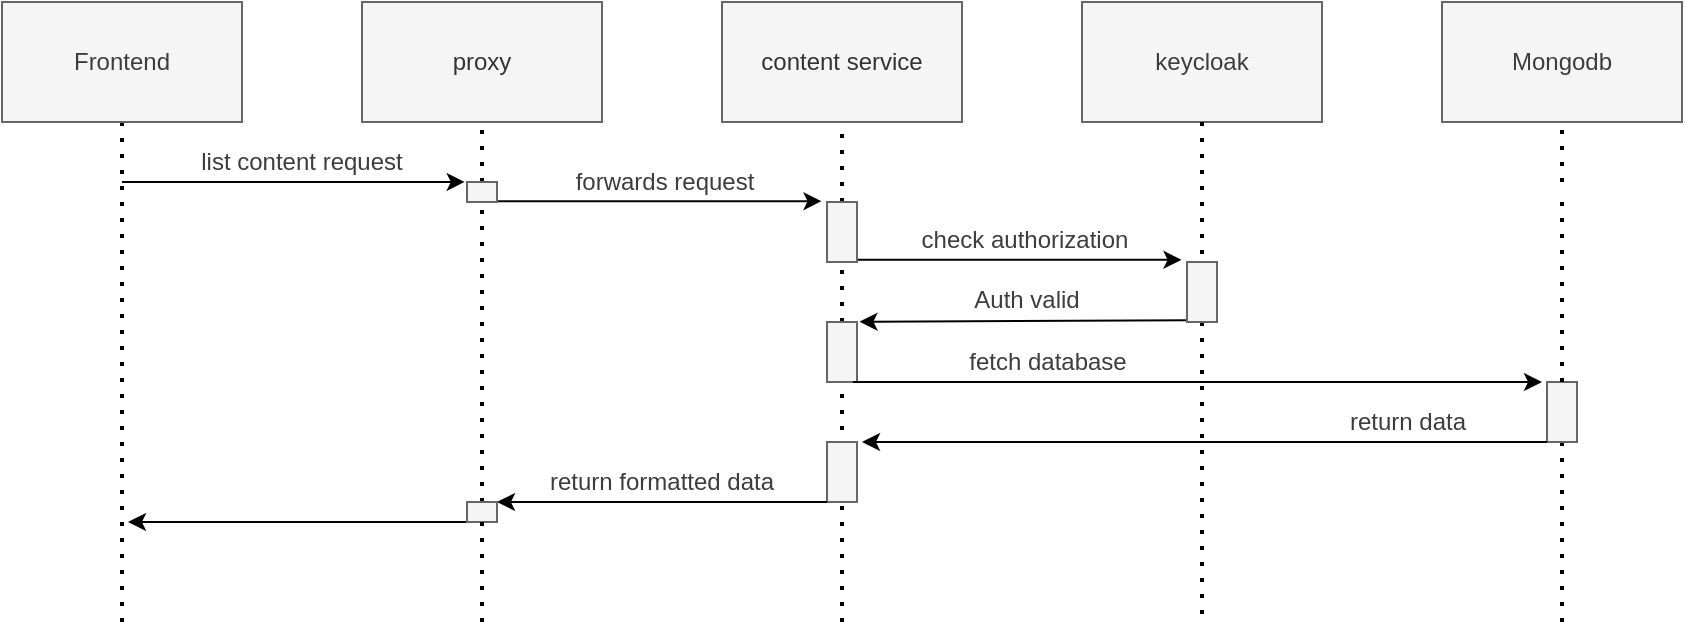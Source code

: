 <mxfile>
    <diagram id="FWiJDPVRLPy7m21FmPq1" name="Page-1">
        <mxGraphModel dx="2084" dy="936" grid="1" gridSize="10" guides="1" tooltips="1" connect="1" arrows="1" fold="1" page="1" pageScale="1" pageWidth="850" pageHeight="1100" background="#FFFFFF" math="0" shadow="0">
            <root>
                <mxCell id="0"/>
                <mxCell id="1" parent="0"/>
                <mxCell id="40" value="" style="endArrow=none;dashed=1;html=1;dashPattern=1 3;strokeWidth=2;rounded=0;strokeColor=#000000;startArrow=none;" parent="1" target="41" edge="1">
                    <mxGeometry width="50" height="50" relative="1" as="geometry">
                        <mxPoint x="70" y="390" as="sourcePoint"/>
                        <mxPoint x="70" y="110" as="targetPoint"/>
                    </mxGeometry>
                </mxCell>
                <mxCell id="41" value="&lt;font color=&quot;#3d3d3d&quot;&gt;Frontend&lt;/font&gt;" style="rounded=0;whiteSpace=wrap;html=1;fillColor=#f5f5f5;strokeColor=#666666;fontColor=#333333;" parent="1" vertex="1">
                    <mxGeometry x="10" y="80" width="120" height="60" as="geometry"/>
                </mxCell>
                <mxCell id="42" value="" style="endArrow=none;dashed=1;html=1;dashPattern=1 3;strokeWidth=2;rounded=0;strokeColor=#000000;startArrow=none;" parent="1" source="109" target="43" edge="1">
                    <mxGeometry width="50" height="50" relative="1" as="geometry">
                        <mxPoint x="250" y="890" as="sourcePoint"/>
                        <mxPoint x="250" y="110" as="targetPoint"/>
                    </mxGeometry>
                </mxCell>
                <mxCell id="43" value="proxy" style="rounded=0;whiteSpace=wrap;html=1;fillColor=#f5f5f5;strokeColor=#666666;fontColor=#333333;" parent="1" vertex="1">
                    <mxGeometry x="190" y="80" width="120" height="60" as="geometry"/>
                </mxCell>
                <mxCell id="44" value="" style="endArrow=none;dashed=1;html=1;dashPattern=1 3;strokeWidth=2;rounded=0;strokeColor=#000000;startArrow=none;" parent="1" target="45" edge="1">
                    <mxGeometry width="50" height="50" relative="1" as="geometry">
                        <mxPoint x="790" y="170" as="sourcePoint"/>
                        <mxPoint x="790" y="110" as="targetPoint"/>
                    </mxGeometry>
                </mxCell>
                <mxCell id="45" value="&lt;font color=&quot;#3d3d3d&quot;&gt;Mongodb&lt;br&gt;&lt;/font&gt;" style="rounded=0;whiteSpace=wrap;html=1;fillColor=#f5f5f5;strokeColor=#666666;fontColor=#333333;" parent="1" vertex="1">
                    <mxGeometry x="730" y="80" width="120" height="60" as="geometry"/>
                </mxCell>
                <mxCell id="46" value="" style="endArrow=classic;html=1;fontColor=#3D3D3D;strokeColor=#000000;entryX=0.952;entryY=0.998;entryDx=0;entryDy=0;entryPerimeter=0;" parent="1" target="49" edge="1">
                    <mxGeometry width="50" height="50" relative="1" as="geometry">
                        <mxPoint x="70" y="170" as="sourcePoint"/>
                        <mxPoint x="422.5" y="170.0" as="targetPoint"/>
                    </mxGeometry>
                </mxCell>
                <mxCell id="49" value="list content request" style="text;html=1;strokeColor=none;fillColor=none;align=center;verticalAlign=middle;whiteSpace=wrap;rounded=0;labelBackgroundColor=none;fontColor=#3D3D3D;" parent="1" vertex="1">
                    <mxGeometry x="70" y="150" width="180" height="20" as="geometry"/>
                </mxCell>
                <mxCell id="96" value="" style="endArrow=none;dashed=1;html=1;dashPattern=1 3;strokeWidth=2;rounded=0;strokeColor=#000000;startArrow=none;" parent="1" edge="1">
                    <mxGeometry width="50" height="50" relative="1" as="geometry">
                        <mxPoint x="790" y="170" as="sourcePoint"/>
                        <mxPoint x="790" y="140" as="targetPoint"/>
                    </mxGeometry>
                </mxCell>
                <mxCell id="104" value="" style="endArrow=none;dashed=1;html=1;dashPattern=1 3;strokeWidth=2;rounded=0;strokeColor=#000000;startArrow=none;exitX=0.5;exitY=1;exitDx=0;exitDy=0;" parent="1" source="111" edge="1">
                    <mxGeometry width="50" height="50" relative="1" as="geometry">
                        <mxPoint x="790" y="180" as="sourcePoint"/>
                        <mxPoint x="790" y="390" as="targetPoint"/>
                    </mxGeometry>
                </mxCell>
                <mxCell id="105" value="" style="endArrow=classic;html=1;fontColor=#3D3D3D;strokeColor=#000000;entryX=0;entryY=0;entryDx=0;entryDy=0;" parent="1" edge="1">
                    <mxGeometry width="50" height="50" relative="1" as="geometry">
                        <mxPoint x="251" y="179.6" as="sourcePoint"/>
                        <mxPoint x="419.75" y="179.6" as="targetPoint"/>
                    </mxGeometry>
                </mxCell>
                <mxCell id="106" value="forwards request" style="text;html=1;strokeColor=none;fillColor=none;align=center;verticalAlign=middle;whiteSpace=wrap;rounded=0;labelBackgroundColor=#FFFFFF;fontColor=#3D3D3D;" parent="1" vertex="1">
                    <mxGeometry x="260" y="159.6" width="162.5" height="20" as="geometry"/>
                </mxCell>
                <mxCell id="109" value="" style="rounded=0;whiteSpace=wrap;html=1;labelBackgroundColor=#FFFFFF;fontColor=#333333;fillColor=#f5f5f5;strokeColor=#666666;" parent="1" vertex="1">
                    <mxGeometry x="242.5" y="170" width="15" height="10" as="geometry"/>
                </mxCell>
                <mxCell id="117" value="" style="endArrow=none;dashed=1;html=1;dashPattern=1 3;strokeWidth=2;rounded=0;strokeColor=#000000;startArrow=none;" parent="1" source="121" target="109" edge="1">
                    <mxGeometry width="50" height="50" relative="1" as="geometry">
                        <mxPoint x="250" y="420" as="sourcePoint"/>
                        <mxPoint x="250" y="140" as="targetPoint"/>
                    </mxGeometry>
                </mxCell>
                <mxCell id="111" value="" style="rounded=0;whiteSpace=wrap;html=1;labelBackgroundColor=#FFFFFF;fontColor=#333333;fillColor=#f5f5f5;strokeColor=#666666;" parent="1" vertex="1">
                    <mxGeometry x="782.5" y="270" width="15" height="30" as="geometry"/>
                </mxCell>
                <mxCell id="118" value="" style="endArrow=none;dashed=1;html=1;dashPattern=1 3;strokeWidth=2;rounded=0;strokeColor=#000000;startArrow=none;exitX=0.5;exitY=1;exitDx=0;exitDy=0;" parent="1" target="111" edge="1">
                    <mxGeometry width="50" height="50" relative="1" as="geometry">
                        <mxPoint x="790" y="180" as="sourcePoint"/>
                        <mxPoint x="790" y="910" as="targetPoint"/>
                    </mxGeometry>
                </mxCell>
                <mxCell id="119" value="" style="endArrow=classic;html=1;fontColor=#3D3D3D;strokeColor=#000000;exitX=1;exitY=1;exitDx=0;exitDy=0;entryX=1;entryY=0;entryDx=0;entryDy=0;" parent="1" source="120" edge="1">
                    <mxGeometry width="50" height="50" relative="1" as="geometry">
                        <mxPoint x="432.25" y="239.17" as="sourcePoint"/>
                        <mxPoint x="438.75" y="239.86" as="targetPoint"/>
                    </mxGeometry>
                </mxCell>
                <mxCell id="120" value="Auth valid" style="text;html=1;strokeColor=none;fillColor=none;align=center;verticalAlign=middle;whiteSpace=wrap;rounded=0;labelBackgroundColor=#FFFFFF;fontColor=#3D3D3D;" parent="1" vertex="1">
                    <mxGeometry x="441.25" y="219.17" width="162.5" height="20" as="geometry"/>
                </mxCell>
                <mxCell id="124" value="" style="endArrow=classic;html=1;fontColor=#3D3D3D;strokeColor=#000000;exitX=0;exitY=1;exitDx=0;exitDy=0;" parent="1" source="121" edge="1">
                    <mxGeometry width="50" height="50" relative="1" as="geometry">
                        <mxPoint x="72.5" y="400.0" as="sourcePoint"/>
                        <mxPoint x="73" y="340" as="targetPoint"/>
                    </mxGeometry>
                </mxCell>
                <mxCell id="126" value="" style="endArrow=none;dashed=1;html=1;dashPattern=1 3;strokeWidth=2;rounded=0;strokeColor=#000000;startArrow=none;" edge="1" source="137" target="127" parent="1">
                    <mxGeometry width="50" height="50" relative="1" as="geometry">
                        <mxPoint x="430" y="370" as="sourcePoint"/>
                        <mxPoint x="430" y="110" as="targetPoint"/>
                    </mxGeometry>
                </mxCell>
                <mxCell id="127" value="content service" style="rounded=0;whiteSpace=wrap;html=1;fillColor=#f5f5f5;strokeColor=#666666;fontColor=#333333;" vertex="1" parent="1">
                    <mxGeometry x="370" y="80" width="120" height="60" as="geometry"/>
                </mxCell>
                <mxCell id="138" value="" style="endArrow=none;dashed=1;html=1;dashPattern=1 3;strokeWidth=2;rounded=0;strokeColor=#000000;startArrow=none;" edge="1" parent="1" source="151" target="137">
                    <mxGeometry width="50" height="50" relative="1" as="geometry">
                        <mxPoint x="430" y="370" as="sourcePoint"/>
                        <mxPoint x="430" y="140" as="targetPoint"/>
                    </mxGeometry>
                </mxCell>
                <mxCell id="139" value="" style="endArrow=classic;html=1;fontColor=#3D3D3D;strokeColor=#000000;entryX=0;entryY=0;entryDx=0;entryDy=0;" edge="1" parent="1">
                    <mxGeometry width="50" height="50" relative="1" as="geometry">
                        <mxPoint x="431" y="208.91" as="sourcePoint"/>
                        <mxPoint x="599.75" y="208.91" as="targetPoint"/>
                    </mxGeometry>
                </mxCell>
                <mxCell id="140" value="check authorization" style="text;html=1;strokeColor=none;fillColor=none;align=center;verticalAlign=middle;whiteSpace=wrap;rounded=0;labelBackgroundColor=#FFFFFF;fontColor=#3D3D3D;" vertex="1" parent="1">
                    <mxGeometry x="440" y="188.91" width="162.5" height="20" as="geometry"/>
                </mxCell>
                <mxCell id="137" value="" style="rounded=0;whiteSpace=wrap;html=1;labelBackgroundColor=#FFFFFF;fontColor=#333333;fillColor=#f5f5f5;strokeColor=#666666;" vertex="1" parent="1">
                    <mxGeometry x="422.5" y="180" width="15" height="30" as="geometry"/>
                </mxCell>
                <mxCell id="144" value="&lt;font color=&quot;#3d3d3d&quot;&gt;keycloak&lt;br&gt;&lt;/font&gt;" style="rounded=0;whiteSpace=wrap;html=1;fillColor=#f5f5f5;strokeColor=#666666;fontColor=#333333;" vertex="1" parent="1">
                    <mxGeometry x="550" y="80" width="120" height="60" as="geometry"/>
                </mxCell>
                <mxCell id="146" value="" style="endArrow=none;dashed=1;html=1;dashPattern=1 3;strokeWidth=2;rounded=0;strokeColor=#000000;startArrow=none;" edge="1" source="147" parent="1">
                    <mxGeometry width="50" height="50" relative="1" as="geometry">
                        <mxPoint x="610" y="180" as="sourcePoint"/>
                        <mxPoint x="610" y="390" as="targetPoint"/>
                    </mxGeometry>
                </mxCell>
                <mxCell id="147" value="" style="rounded=0;whiteSpace=wrap;html=1;labelBackgroundColor=#FFFFFF;fontColor=#333333;fillColor=#f5f5f5;strokeColor=#666666;" vertex="1" parent="1">
                    <mxGeometry x="602.5" y="210" width="15" height="30" as="geometry"/>
                </mxCell>
                <mxCell id="149" value="" style="endArrow=none;dashed=1;html=1;dashPattern=1 3;strokeWidth=2;rounded=0;strokeColor=#000000;startArrow=none;" edge="1" parent="1" source="144" target="147">
                    <mxGeometry width="50" height="50" relative="1" as="geometry">
                        <mxPoint x="610" y="140" as="sourcePoint"/>
                        <mxPoint x="610" y="310" as="targetPoint"/>
                    </mxGeometry>
                </mxCell>
                <mxCell id="151" value="" style="rounded=0;whiteSpace=wrap;html=1;labelBackgroundColor=#FFFFFF;fontColor=#333333;fillColor=#f5f5f5;strokeColor=#666666;" vertex="1" parent="1">
                    <mxGeometry x="422.5" y="240" width="15" height="30" as="geometry"/>
                </mxCell>
                <mxCell id="152" value="" style="endArrow=none;dashed=1;html=1;dashPattern=1 3;strokeWidth=2;rounded=0;strokeColor=#000000;startArrow=none;" edge="1" parent="1" target="151">
                    <mxGeometry width="50" height="50" relative="1" as="geometry">
                        <mxPoint x="430" y="390" as="sourcePoint"/>
                        <mxPoint x="430" y="210" as="targetPoint"/>
                    </mxGeometry>
                </mxCell>
                <mxCell id="153" value="" style="endArrow=classic;html=1;fontColor=#3D3D3D;strokeColor=#000000;" edge="1" parent="1">
                    <mxGeometry width="50" height="50" relative="1" as="geometry">
                        <mxPoint x="435.5" y="270.0" as="sourcePoint"/>
                        <mxPoint x="780" y="270" as="targetPoint"/>
                    </mxGeometry>
                </mxCell>
                <mxCell id="154" value="fetch database" style="text;html=1;strokeColor=none;fillColor=none;align=center;verticalAlign=middle;whiteSpace=wrap;rounded=0;labelBackgroundColor=#FFFFFF;fontColor=#3D3D3D;" vertex="1" parent="1">
                    <mxGeometry x="444.5" y="250" width="175.5" height="20" as="geometry"/>
                </mxCell>
                <mxCell id="157" value="" style="endArrow=classic;html=1;fontColor=#3D3D3D;strokeColor=#000000;exitX=0;exitY=1;exitDx=0;exitDy=0;" edge="1" parent="1">
                    <mxGeometry width="50" height="50" relative="1" as="geometry">
                        <mxPoint x="782.5" y="300.0" as="sourcePoint"/>
                        <mxPoint x="440" y="300" as="targetPoint"/>
                    </mxGeometry>
                </mxCell>
                <mxCell id="158" value="return data" style="text;html=1;strokeColor=none;fillColor=none;align=center;verticalAlign=middle;whiteSpace=wrap;rounded=0;labelBackgroundColor=none;fontColor=#3D3D3D;" vertex="1" parent="1">
                    <mxGeometry x="642.5" y="279.31" width="140" height="20.69" as="geometry"/>
                </mxCell>
                <mxCell id="159" value="" style="rounded=0;whiteSpace=wrap;html=1;labelBackgroundColor=#FFFFFF;fontColor=#333333;fillColor=#f5f5f5;strokeColor=#666666;" vertex="1" parent="1">
                    <mxGeometry x="422.5" y="300" width="15" height="30" as="geometry"/>
                </mxCell>
                <mxCell id="162" value="" style="endArrow=classic;html=1;fontColor=#3D3D3D;strokeColor=#000000;exitX=0;exitY=1;exitDx=0;exitDy=0;entryX=1;entryY=0;entryDx=0;entryDy=0;" edge="1" parent="1" target="121">
                    <mxGeometry width="50" height="50" relative="1" as="geometry">
                        <mxPoint x="422.5" y="330" as="sourcePoint"/>
                        <mxPoint x="260" y="330" as="targetPoint"/>
                    </mxGeometry>
                </mxCell>
                <mxCell id="163" value="return formatted data" style="text;html=1;strokeColor=none;fillColor=none;align=center;verticalAlign=middle;whiteSpace=wrap;rounded=0;labelBackgroundColor=none;fontColor=#3D3D3D;" vertex="1" parent="1">
                    <mxGeometry x="270" y="310.31" width="140" height="19.69" as="geometry"/>
                </mxCell>
                <mxCell id="121" value="" style="rounded=0;whiteSpace=wrap;html=1;labelBackgroundColor=#FFFFFF;fontColor=#333333;fillColor=#f5f5f5;strokeColor=#666666;" parent="1" vertex="1">
                    <mxGeometry x="242.5" y="330" width="15" height="10" as="geometry"/>
                </mxCell>
                <mxCell id="165" value="" style="endArrow=none;dashed=1;html=1;dashPattern=1 3;strokeWidth=2;rounded=0;strokeColor=#000000;startArrow=none;" edge="1" parent="1" target="121">
                    <mxGeometry width="50" height="50" relative="1" as="geometry">
                        <mxPoint x="250" y="390" as="sourcePoint"/>
                        <mxPoint x="250" y="180" as="targetPoint"/>
                    </mxGeometry>
                </mxCell>
            </root>
        </mxGraphModel>
    </diagram>
</mxfile>